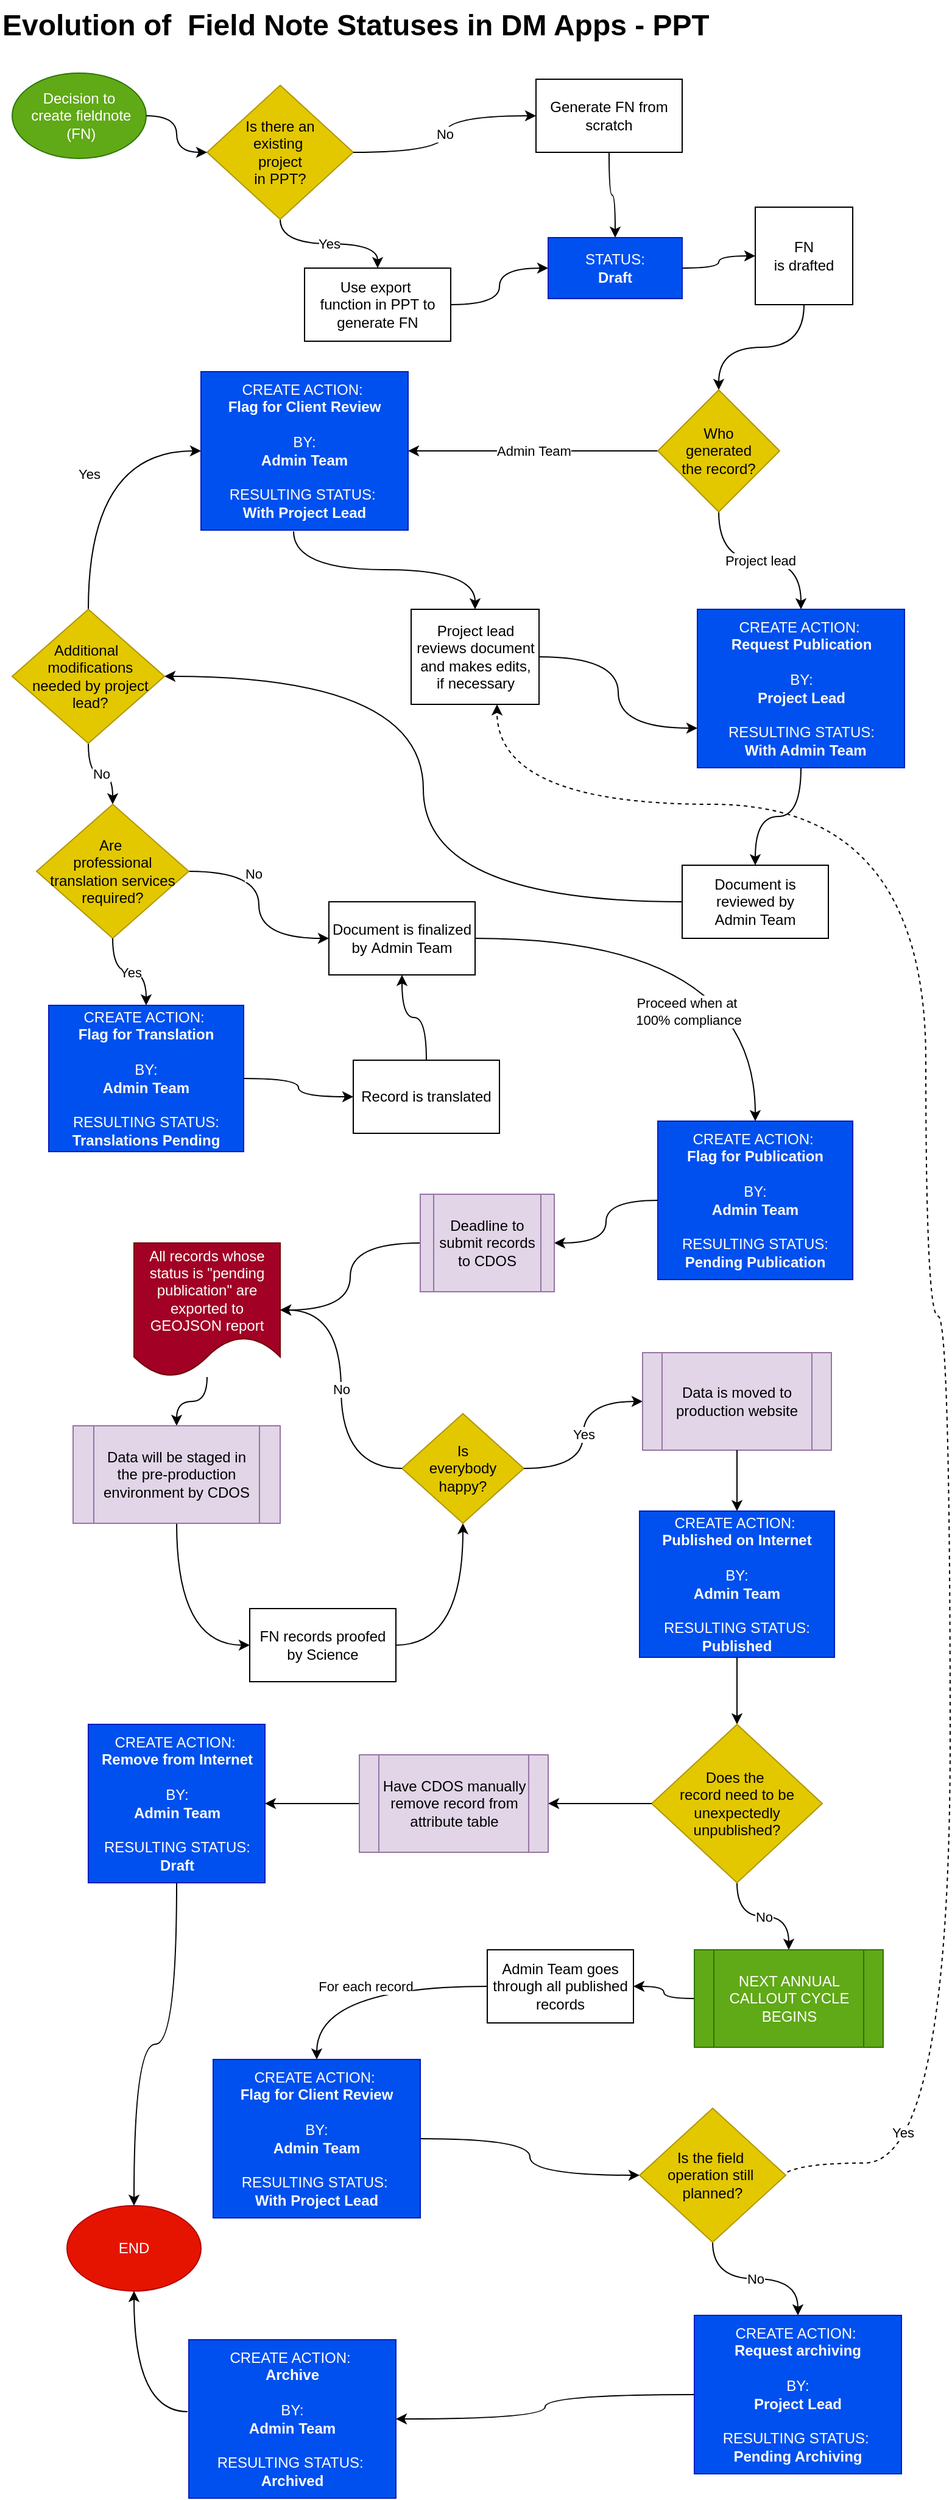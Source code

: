 <mxfile version="28.2.5">
  <diagram name="Page-1" id="UTPjxnOcEQ-sJrjJlPBk">
    <mxGraphModel dx="1133" dy="602" grid="1" gridSize="10" guides="1" tooltips="1" connect="1" arrows="1" fold="1" page="1" pageScale="1" pageWidth="827" pageHeight="1169" math="0" shadow="0">
      <root>
        <mxCell id="0" />
        <mxCell id="1" parent="0" />
        <mxCell id="peULVuYx7uYCcGxrmFzm-1" value="&lt;h1 style=&quot;margin-top: 0px;&quot;&gt;Evolution of&amp;nbsp; Field Note Statuses in DM Apps - PPT&lt;/h1&gt;&lt;p&gt;&lt;br&gt;&lt;/p&gt;" style="text;html=1;whiteSpace=wrap;overflow=hidden;rounded=0;" parent="1" vertex="1">
          <mxGeometry x="30" y="10" width="690" height="120" as="geometry" />
        </mxCell>
        <mxCell id="U9ddc2uA0Kco6e5S1l6d-1" value="Decision&lt;span style=&quot;background-color: transparent;&quot;&gt;&amp;nbsp;to&lt;/span&gt;&lt;div&gt;&lt;span style=&quot;background-color: transparent;&quot;&gt;&amp;nbsp;create&amp;nbsp;&lt;/span&gt;&lt;span style=&quot;background-color: transparent;&quot;&gt;fieldnote&lt;/span&gt;&lt;div&gt;&lt;span style=&quot;background-color: transparent;&quot;&gt;&amp;nbsp;(FN)&lt;/span&gt;&lt;/div&gt;&lt;/div&gt;" style="ellipse;whiteSpace=wrap;html=1;fillColor=light-dark(#60A917,#99FF99);fontColor=light-dark(#FFFFFF,#000000);strokeColor=#2D7600;" vertex="1" parent="1">
          <mxGeometry x="40" y="70" width="110" height="70" as="geometry" />
        </mxCell>
        <mxCell id="U9ddc2uA0Kco6e5S1l6d-12" value="" style="edgeStyle=orthogonalEdgeStyle;rounded=0;orthogonalLoop=1;jettySize=auto;html=1;curved=1;" edge="1" parent="1" source="U9ddc2uA0Kco6e5S1l6d-16" target="U9ddc2uA0Kco6e5S1l6d-7">
          <mxGeometry relative="1" as="geometry" />
        </mxCell>
        <mxCell id="U9ddc2uA0Kco6e5S1l6d-15" value="Yes" style="edgeStyle=orthogonalEdgeStyle;rounded=0;orthogonalLoop=1;jettySize=auto;html=1;curved=1;" edge="1" parent="1" source="U9ddc2uA0Kco6e5S1l6d-2" target="U9ddc2uA0Kco6e5S1l6d-14">
          <mxGeometry relative="1" as="geometry" />
        </mxCell>
        <mxCell id="U9ddc2uA0Kco6e5S1l6d-2" value="Is there an&lt;div&gt;existing&amp;nbsp;&lt;/div&gt;&lt;div&gt;project&lt;/div&gt;&lt;div&gt;in PPT?&lt;/div&gt;" style="rhombus;whiteSpace=wrap;html=1;fillColor=light-dark(#E3C800,#FFFF99);fontColor=light-dark(#000000,#000000);strokeColor=#B09500;" vertex="1" parent="1">
          <mxGeometry x="200" y="80" width="120" height="110" as="geometry" />
        </mxCell>
        <mxCell id="U9ddc2uA0Kco6e5S1l6d-19" style="edgeStyle=orthogonalEdgeStyle;rounded=0;orthogonalLoop=1;jettySize=auto;html=1;curved=1;" edge="1" parent="1" source="U9ddc2uA0Kco6e5S1l6d-3" target="U9ddc2uA0Kco6e5S1l6d-4">
          <mxGeometry relative="1" as="geometry" />
        </mxCell>
        <mxCell id="U9ddc2uA0Kco6e5S1l6d-3" value="FN&lt;div&gt;is drafted&lt;/div&gt;" style="whiteSpace=wrap;html=1;aspect=fixed;" vertex="1" parent="1">
          <mxGeometry x="650" y="180" width="80" height="80" as="geometry" />
        </mxCell>
        <mxCell id="U9ddc2uA0Kco6e5S1l6d-21" value="Admin Team" style="edgeStyle=orthogonalEdgeStyle;rounded=0;orthogonalLoop=1;jettySize=auto;html=1;curved=1;" edge="1" parent="1" source="U9ddc2uA0Kco6e5S1l6d-4" target="U9ddc2uA0Kco6e5S1l6d-6">
          <mxGeometry relative="1" as="geometry">
            <mxPoint x="537.5" y="360" as="targetPoint" />
          </mxGeometry>
        </mxCell>
        <mxCell id="U9ddc2uA0Kco6e5S1l6d-22" value="Project lead" style="edgeStyle=orthogonalEdgeStyle;rounded=0;orthogonalLoop=1;jettySize=auto;html=1;curved=1;" edge="1" parent="1" source="U9ddc2uA0Kco6e5S1l6d-4" target="U9ddc2uA0Kco6e5S1l6d-5">
          <mxGeometry relative="1" as="geometry" />
        </mxCell>
        <mxCell id="U9ddc2uA0Kco6e5S1l6d-4" value="Who&lt;div&gt;&lt;span style=&quot;background-color: transparent;&quot;&gt;generated&lt;/span&gt;&lt;div&gt;the&lt;span style=&quot;background-color: transparent;&quot;&gt;&amp;nbsp;record?&lt;/span&gt;&lt;/div&gt;&lt;/div&gt;" style="rhombus;whiteSpace=wrap;html=1;fillColor=light-dark(#E3C800,#FFFF99);fontColor=light-dark(#000000,#000000);strokeColor=#B09500;" vertex="1" parent="1">
          <mxGeometry x="570" y="330" width="100" height="100" as="geometry" />
        </mxCell>
        <mxCell id="U9ddc2uA0Kco6e5S1l6d-29" value="" style="edgeStyle=orthogonalEdgeStyle;rounded=0;orthogonalLoop=1;jettySize=auto;html=1;curved=1;" edge="1" parent="1" source="U9ddc2uA0Kco6e5S1l6d-5" target="U9ddc2uA0Kco6e5S1l6d-28">
          <mxGeometry relative="1" as="geometry" />
        </mxCell>
        <mxCell id="U9ddc2uA0Kco6e5S1l6d-5" value="CREATE ACTION:&amp;nbsp;&lt;div&gt;&lt;b&gt;Request Publication&lt;/b&gt;&lt;/div&gt;&lt;div&gt;&lt;b&gt;&lt;br&gt;&lt;/b&gt;&lt;div&gt;&lt;div&gt;BY:&lt;/div&gt;&lt;div&gt;&lt;b&gt;Project Lead&lt;/b&gt;&lt;/div&gt;&lt;/div&gt;&lt;div&gt;&lt;b&gt;&lt;br&gt;&lt;/b&gt;&lt;/div&gt;&lt;div&gt;&lt;span style=&quot;background-color: transparent;&quot;&gt;RESULTING STATUS&lt;/span&gt;:&lt;/div&gt;&lt;div&gt;&amp;nbsp; &lt;b&gt;With Admin Team&lt;/b&gt;&lt;/div&gt;&lt;/div&gt;" style="rounded=0;whiteSpace=wrap;html=1;fillColor=light-dark(#0050EF,#170FFF);fontColor=light-dark(#FFFFFF,#FFFFFF);strokeColor=#001DBC;" vertex="1" parent="1">
          <mxGeometry x="602.5" y="510" width="170" height="130" as="geometry" />
        </mxCell>
        <mxCell id="U9ddc2uA0Kco6e5S1l6d-6" value="CREATE ACTION:&amp;nbsp;&lt;div&gt;&lt;b&gt;Flag for Client Review&lt;/b&gt;&lt;/div&gt;&lt;div&gt;&lt;b&gt;&lt;br&gt;&lt;/b&gt;&lt;/div&gt;&lt;div&gt;BY:&lt;/div&gt;&lt;div&gt;&lt;b&gt;Admin Team&lt;/b&gt;&lt;/div&gt;&lt;div&gt;&lt;b&gt;&lt;br&gt;&lt;/b&gt;&lt;div&gt;RESULTING STATUS:&amp;nbsp;&lt;/div&gt;&lt;div&gt;&lt;b&gt;With Project Lead&lt;/b&gt;&lt;/div&gt;&lt;/div&gt;" style="rounded=0;whiteSpace=wrap;html=1;fillColor=light-dark(#0050EF,#170FFF);fontColor=light-dark(#FFFFFF,#FFFFFF);strokeColor=#001DBC;" vertex="1" parent="1">
          <mxGeometry x="195" y="315" width="170" height="130" as="geometry" />
        </mxCell>
        <mxCell id="U9ddc2uA0Kco6e5S1l6d-13" value="" style="edgeStyle=orthogonalEdgeStyle;rounded=0;orthogonalLoop=1;jettySize=auto;html=1;curved=1;" edge="1" parent="1" source="U9ddc2uA0Kco6e5S1l6d-7" target="U9ddc2uA0Kco6e5S1l6d-3">
          <mxGeometry relative="1" as="geometry" />
        </mxCell>
        <mxCell id="U9ddc2uA0Kco6e5S1l6d-7" value="&lt;div&gt;&lt;font style=&quot;&quot;&gt;&lt;span style=&quot;background-color: transparent;&quot;&gt;&lt;font style=&quot;&quot;&gt;STATUS&lt;/font&gt;&lt;/span&gt;&lt;span style=&quot;background-color: transparent;&quot;&gt;:&lt;/span&gt;&lt;/font&gt;&lt;/div&gt;&lt;div&gt;&lt;b&gt;Draft&lt;/b&gt;&lt;/div&gt;" style="rounded=0;whiteSpace=wrap;html=1;fillColor=light-dark(#0050EF,#170FFF);fontColor=light-dark(#FFFFFF,#FFFFFF);strokeColor=#001DBC;" vertex="1" parent="1">
          <mxGeometry x="480" y="205" width="110" height="50" as="geometry" />
        </mxCell>
        <mxCell id="U9ddc2uA0Kco6e5S1l6d-10" value="" style="endArrow=classic;html=1;rounded=0;exitX=1;exitY=0.5;exitDx=0;exitDy=0;entryX=0;entryY=0.5;entryDx=0;entryDy=0;edgeStyle=orthogonalEdgeStyle;curved=1;" edge="1" parent="1" source="U9ddc2uA0Kco6e5S1l6d-1" target="U9ddc2uA0Kco6e5S1l6d-2">
          <mxGeometry width="50" height="50" relative="1" as="geometry">
            <mxPoint x="520" y="450" as="sourcePoint" />
            <mxPoint x="570" y="400" as="targetPoint" />
          </mxGeometry>
        </mxCell>
        <mxCell id="U9ddc2uA0Kco6e5S1l6d-18" style="edgeStyle=orthogonalEdgeStyle;rounded=0;orthogonalLoop=1;jettySize=auto;html=1;curved=1;" edge="1" parent="1" source="U9ddc2uA0Kco6e5S1l6d-14" target="U9ddc2uA0Kco6e5S1l6d-7">
          <mxGeometry relative="1" as="geometry" />
        </mxCell>
        <mxCell id="U9ddc2uA0Kco6e5S1l6d-14" value="Use export&amp;nbsp;&lt;div&gt;function in PPT to generate FN&lt;/div&gt;" style="whiteSpace=wrap;html=1;" vertex="1" parent="1">
          <mxGeometry x="280" y="230" width="120" height="60" as="geometry" />
        </mxCell>
        <mxCell id="U9ddc2uA0Kco6e5S1l6d-17" value="No" style="edgeStyle=orthogonalEdgeStyle;rounded=0;orthogonalLoop=1;jettySize=auto;html=1;curved=1;" edge="1" parent="1" source="U9ddc2uA0Kco6e5S1l6d-2" target="U9ddc2uA0Kco6e5S1l6d-16">
          <mxGeometry relative="1" as="geometry">
            <mxPoint x="350" y="125" as="sourcePoint" />
            <mxPoint x="530" y="125" as="targetPoint" />
          </mxGeometry>
        </mxCell>
        <mxCell id="U9ddc2uA0Kco6e5S1l6d-16" value="Generate FN from scratch" style="whiteSpace=wrap;html=1;" vertex="1" parent="1">
          <mxGeometry x="470" y="75" width="120" height="60" as="geometry" />
        </mxCell>
        <mxCell id="U9ddc2uA0Kco6e5S1l6d-27" style="edgeStyle=orthogonalEdgeStyle;rounded=0;orthogonalLoop=1;jettySize=auto;html=1;entryX=0;entryY=0.75;entryDx=0;entryDy=0;curved=1;" edge="1" parent="1" source="U9ddc2uA0Kco6e5S1l6d-25" target="U9ddc2uA0Kco6e5S1l6d-5">
          <mxGeometry relative="1" as="geometry" />
        </mxCell>
        <mxCell id="U9ddc2uA0Kco6e5S1l6d-25" value="Project lead reviews document and makes&amp;nbsp;&lt;span style=&quot;background-color: transparent; color: light-dark(rgb(0, 0, 0), rgb(255, 255, 255));&quot;&gt;edits,&lt;/span&gt;&lt;div&gt;&lt;span style=&quot;background-color: transparent; color: light-dark(rgb(0, 0, 0), rgb(255, 255, 255));&quot;&gt;if necessary&lt;/span&gt;&lt;/div&gt;" style="rounded=0;whiteSpace=wrap;html=1;" vertex="1" parent="1">
          <mxGeometry x="367.5" y="510" width="105" height="78" as="geometry" />
        </mxCell>
        <mxCell id="U9ddc2uA0Kco6e5S1l6d-26" value="" style="edgeStyle=orthogonalEdgeStyle;rounded=0;orthogonalLoop=1;jettySize=auto;html=1;curved=1;exitX=0.447;exitY=1.008;exitDx=0;exitDy=0;exitPerimeter=0;" edge="1" parent="1" source="U9ddc2uA0Kco6e5S1l6d-6" target="U9ddc2uA0Kco6e5S1l6d-25">
          <mxGeometry relative="1" as="geometry" />
        </mxCell>
        <mxCell id="U9ddc2uA0Kco6e5S1l6d-33" style="edgeStyle=orthogonalEdgeStyle;rounded=0;orthogonalLoop=1;jettySize=auto;html=1;curved=1;entryX=1;entryY=0.5;entryDx=0;entryDy=0;" edge="1" parent="1" source="U9ddc2uA0Kco6e5S1l6d-28" target="U9ddc2uA0Kco6e5S1l6d-32">
          <mxGeometry relative="1" as="geometry" />
        </mxCell>
        <mxCell id="U9ddc2uA0Kco6e5S1l6d-28" value="Document is reviewed by&lt;div&gt;Admin Team&lt;/div&gt;" style="whiteSpace=wrap;html=1;rounded=0;" vertex="1" parent="1">
          <mxGeometry x="590" y="720" width="120" height="60" as="geometry" />
        </mxCell>
        <mxCell id="U9ddc2uA0Kco6e5S1l6d-30" value="Yes" style="edgeStyle=orthogonalEdgeStyle;rounded=0;orthogonalLoop=1;jettySize=auto;html=1;curved=1;entryX=0;entryY=0.5;entryDx=0;entryDy=0;exitX=0.5;exitY=0;exitDx=0;exitDy=0;" edge="1" parent="1" source="U9ddc2uA0Kco6e5S1l6d-32" target="U9ddc2uA0Kco6e5S1l6d-6">
          <mxGeometry relative="1" as="geometry">
            <mxPoint x="260" y="813" as="targetPoint" />
          </mxGeometry>
        </mxCell>
        <mxCell id="U9ddc2uA0Kco6e5S1l6d-31" value="No" style="edgeStyle=orthogonalEdgeStyle;rounded=0;orthogonalLoop=1;jettySize=auto;html=1;curved=1;exitX=0.5;exitY=1;exitDx=0;exitDy=0;entryX=0.5;entryY=0;entryDx=0;entryDy=0;" edge="1" parent="1" source="U9ddc2uA0Kco6e5S1l6d-32" target="U9ddc2uA0Kco6e5S1l6d-35">
          <mxGeometry relative="1" as="geometry">
            <mxPoint x="330" y="840" as="targetPoint" />
          </mxGeometry>
        </mxCell>
        <mxCell id="U9ddc2uA0Kco6e5S1l6d-32" value="Additional&amp;nbsp;&lt;div&gt;&amp;nbsp;modifications&lt;/div&gt;&lt;div&gt;&amp;nbsp;needed by project&lt;/div&gt;&lt;div&gt;&amp;nbsp;lead?&lt;/div&gt;" style="rhombus;whiteSpace=wrap;html=1;fillColor=light-dark(#E3C800,#FFFF99);fontColor=light-dark(#000000,#000000);strokeColor=#B09500;" vertex="1" parent="1">
          <mxGeometry x="40" y="510" width="125" height="110" as="geometry" />
        </mxCell>
        <mxCell id="U9ddc2uA0Kco6e5S1l6d-98" value="No" style="edgeStyle=orthogonalEdgeStyle;rounded=0;orthogonalLoop=1;jettySize=auto;html=1;curved=1;" edge="1" parent="1" source="U9ddc2uA0Kco6e5S1l6d-35" target="U9ddc2uA0Kco6e5S1l6d-96">
          <mxGeometry x="-0.3" y="-5" relative="1" as="geometry">
            <mxPoint as="offset" />
          </mxGeometry>
        </mxCell>
        <mxCell id="U9ddc2uA0Kco6e5S1l6d-35" value="Are&amp;nbsp;&lt;div&gt;professional translation services required?&lt;/div&gt;" style="rhombus;whiteSpace=wrap;html=1;fillColor=light-dark(#E3C800,#FFFF99);fontColor=light-dark(#000000,#000000);strokeColor=#B09500;" vertex="1" parent="1">
          <mxGeometry x="60" y="670" width="125" height="110" as="geometry" />
        </mxCell>
        <mxCell id="U9ddc2uA0Kco6e5S1l6d-36" value="Yes" style="edgeStyle=orthogonalEdgeStyle;rounded=0;orthogonalLoop=1;jettySize=auto;html=1;curved=1;" edge="1" parent="1" target="U9ddc2uA0Kco6e5S1l6d-37" source="U9ddc2uA0Kco6e5S1l6d-35">
          <mxGeometry relative="1" as="geometry">
            <mxPoint x="414" y="815" as="sourcePoint" />
            <mxPoint x="726.5" y="920" as="targetPoint" />
          </mxGeometry>
        </mxCell>
        <mxCell id="U9ddc2uA0Kco6e5S1l6d-39" value="" style="edgeStyle=orthogonalEdgeStyle;rounded=0;orthogonalLoop=1;jettySize=auto;html=1;curved=1;entryX=0;entryY=0.5;entryDx=0;entryDy=0;" edge="1" parent="1" source="U9ddc2uA0Kco6e5S1l6d-37" target="U9ddc2uA0Kco6e5S1l6d-38">
          <mxGeometry relative="1" as="geometry" />
        </mxCell>
        <mxCell id="U9ddc2uA0Kco6e5S1l6d-37" value="CREATE ACTION:&amp;nbsp;&lt;div&gt;&lt;b&gt;Flag for Translation&lt;/b&gt;&lt;/div&gt;&lt;div&gt;&lt;b&gt;&lt;br&gt;&lt;/b&gt;&lt;/div&gt;&lt;div&gt;&lt;div&gt;BY:&lt;/div&gt;&lt;div&gt;&lt;b&gt;Admin Team&lt;/b&gt;&lt;/div&gt;&lt;/div&gt;&lt;div&gt;&lt;b&gt;&lt;br&gt;&lt;/b&gt;&lt;div&gt;RESULTING STATUS:&lt;/div&gt;&lt;div&gt;&lt;b&gt;Translations Pending&lt;/b&gt;&lt;/div&gt;&lt;/div&gt;" style="rounded=0;whiteSpace=wrap;html=1;fillColor=light-dark(#0050EF,#170FFF);fontColor=light-dark(#FFFFFF,#FFFFFF);strokeColor=#001DBC;" vertex="1" parent="1">
          <mxGeometry x="70" y="835" width="160" height="120" as="geometry" />
        </mxCell>
        <mxCell id="U9ddc2uA0Kco6e5S1l6d-40" style="edgeStyle=orthogonalEdgeStyle;rounded=0;orthogonalLoop=1;jettySize=auto;html=1;curved=1;" edge="1" parent="1" source="U9ddc2uA0Kco6e5S1l6d-38" target="U9ddc2uA0Kco6e5S1l6d-96">
          <mxGeometry relative="1" as="geometry">
            <mxPoint x="570" y="900" as="targetPoint" />
          </mxGeometry>
        </mxCell>
        <mxCell id="U9ddc2uA0Kco6e5S1l6d-38" value="Record is translated" style="whiteSpace=wrap;html=1;rounded=0;" vertex="1" parent="1">
          <mxGeometry x="320" y="880" width="120" height="60" as="geometry" />
        </mxCell>
        <mxCell id="U9ddc2uA0Kco6e5S1l6d-45" value="" style="edgeStyle=orthogonalEdgeStyle;rounded=0;orthogonalLoop=1;jettySize=auto;html=1;curved=1;" edge="1" parent="1" source="U9ddc2uA0Kco6e5S1l6d-48" target="U9ddc2uA0Kco6e5S1l6d-50">
          <mxGeometry relative="1" as="geometry">
            <mxPoint x="310" y="1145" as="targetPoint" />
          </mxGeometry>
        </mxCell>
        <mxCell id="U9ddc2uA0Kco6e5S1l6d-46" value="CREATE ACTION:&amp;nbsp;&lt;div&gt;&lt;b&gt;Flag for Publication&lt;/b&gt;&lt;/div&gt;&lt;div&gt;&lt;div&gt;&lt;br&gt;&lt;/div&gt;&lt;div&gt;BY:&lt;/div&gt;&lt;div&gt;&lt;b&gt;Admin Team&lt;/b&gt;&lt;/div&gt;&lt;div&gt;&lt;b&gt;&lt;br&gt;&lt;/b&gt;&lt;/div&gt;&lt;div&gt;RESULTING STATUS:&lt;/div&gt;&lt;div&gt;&lt;b&gt;Pending Publication&lt;/b&gt;&lt;/div&gt;&lt;/div&gt;" style="rounded=0;whiteSpace=wrap;html=1;fillColor=light-dark(#0050EF,#170FFF);fontColor=light-dark(#FFFFFF,#FFFFFF);strokeColor=#001DBC;" vertex="1" parent="1">
          <mxGeometry x="570" y="930" width="160" height="130" as="geometry" />
        </mxCell>
        <mxCell id="U9ddc2uA0Kco6e5S1l6d-49" value="" style="edgeStyle=orthogonalEdgeStyle;rounded=0;orthogonalLoop=1;jettySize=auto;html=1;curved=1;" edge="1" parent="1" source="U9ddc2uA0Kco6e5S1l6d-46" target="U9ddc2uA0Kco6e5S1l6d-48">
          <mxGeometry relative="1" as="geometry">
            <mxPoint x="630" y="1038" as="sourcePoint" />
            <mxPoint x="310" y="1110" as="targetPoint" />
          </mxGeometry>
        </mxCell>
        <mxCell id="U9ddc2uA0Kco6e5S1l6d-48" value="Deadline to submit records to CDOS" style="shape=process;whiteSpace=wrap;html=1;backgroundOutline=1;fillColor=#e1d5e7;strokeColor=#9673a6;" vertex="1" parent="1">
          <mxGeometry x="375" y="990" width="110" height="80" as="geometry" />
        </mxCell>
        <mxCell id="U9ddc2uA0Kco6e5S1l6d-52" value="" style="edgeStyle=orthogonalEdgeStyle;rounded=0;orthogonalLoop=1;jettySize=auto;html=1;curved=1;" edge="1" parent="1" source="U9ddc2uA0Kco6e5S1l6d-71" target="U9ddc2uA0Kco6e5S1l6d-51">
          <mxGeometry relative="1" as="geometry">
            <mxPoint x="150" y="1567.5" as="sourcePoint" />
          </mxGeometry>
        </mxCell>
        <mxCell id="U9ddc2uA0Kco6e5S1l6d-50" value="All records whose status is &quot;pending publication&quot; are exported to GEOJSON report" style="shape=document;whiteSpace=wrap;html=1;boundedLbl=1;fillColor=#a20025;strokeColor=#6F0000;fontColor=#ffffff;" vertex="1" parent="1">
          <mxGeometry x="140" y="1030" width="120" height="110" as="geometry" />
        </mxCell>
        <mxCell id="U9ddc2uA0Kco6e5S1l6d-83" value="For each record" style="edgeStyle=orthogonalEdgeStyle;rounded=0;orthogonalLoop=1;jettySize=auto;html=1;curved=1;" edge="1" parent="1" source="U9ddc2uA0Kco6e5S1l6d-51" target="U9ddc2uA0Kco6e5S1l6d-82">
          <mxGeometry relative="1" as="geometry" />
        </mxCell>
        <mxCell id="U9ddc2uA0Kco6e5S1l6d-51" value="Admin Team goes through all published records" style="whiteSpace=wrap;html=1;" vertex="1" parent="1">
          <mxGeometry x="430" y="1610" width="120" height="60" as="geometry" />
        </mxCell>
        <mxCell id="U9ddc2uA0Kco6e5S1l6d-54" value="" style="edgeStyle=orthogonalEdgeStyle;rounded=0;orthogonalLoop=1;jettySize=auto;html=1;curved=1;exitX=0.5;exitY=1;exitDx=0;exitDy=0;entryX=0;entryY=0.5;entryDx=0;entryDy=0;" edge="1" parent="1" source="U9ddc2uA0Kco6e5S1l6d-58" target="U9ddc2uA0Kco6e5S1l6d-61">
          <mxGeometry relative="1" as="geometry">
            <mxPoint x="180" y="1250" as="sourcePoint" />
            <mxPoint x="115" y="1350" as="targetPoint" />
          </mxGeometry>
        </mxCell>
        <mxCell id="U9ddc2uA0Kco6e5S1l6d-57" value="" style="edgeStyle=orthogonalEdgeStyle;rounded=0;orthogonalLoop=1;jettySize=auto;html=1;curved=1;entryX=0.5;entryY=0;entryDx=0;entryDy=0;" edge="1" parent="1" source="U9ddc2uA0Kco6e5S1l6d-50" target="U9ddc2uA0Kco6e5S1l6d-58">
          <mxGeometry relative="1" as="geometry">
            <mxPoint x="200" y="1140" as="sourcePoint" />
            <mxPoint x="180" y="1190" as="targetPoint" />
          </mxGeometry>
        </mxCell>
        <mxCell id="U9ddc2uA0Kco6e5S1l6d-58" value="Data will be staged in the pre-production environment by CDOS" style="shape=process;whiteSpace=wrap;html=1;backgroundOutline=1;fillColor=#e1d5e7;strokeColor=#9673a6;" vertex="1" parent="1">
          <mxGeometry x="90" y="1180" width="170" height="80" as="geometry" />
        </mxCell>
        <mxCell id="U9ddc2uA0Kco6e5S1l6d-61" value="FN records proofed by Science" style="whiteSpace=wrap;html=1;" vertex="1" parent="1">
          <mxGeometry x="235" y="1330" width="120" height="60" as="geometry" />
        </mxCell>
        <mxCell id="U9ddc2uA0Kco6e5S1l6d-63" value="" style="edgeStyle=orthogonalEdgeStyle;rounded=0;orthogonalLoop=1;jettySize=auto;html=1;curved=1;exitX=1;exitY=0.5;exitDx=0;exitDy=0;" edge="1" parent="1" source="U9ddc2uA0Kco6e5S1l6d-61" target="U9ddc2uA0Kco6e5S1l6d-62">
          <mxGeometry relative="1" as="geometry">
            <mxPoint x="190" y="1397.5" as="sourcePoint" />
            <mxPoint x="474" y="1330" as="targetPoint" />
          </mxGeometry>
        </mxCell>
        <mxCell id="U9ddc2uA0Kco6e5S1l6d-62" value="Is&lt;div&gt;everybody&lt;/div&gt;&lt;div&gt;happy&lt;span style=&quot;background-color: transparent;&quot;&gt;?&lt;/span&gt;&lt;/div&gt;" style="rhombus;whiteSpace=wrap;html=1;rounded=0;fillColor=light-dark(#E3C800,#FFFF99);fontColor=light-dark(#000000,#000000);strokeColor=#B09500;" vertex="1" parent="1">
          <mxGeometry x="360" y="1170" width="100" height="90" as="geometry" />
        </mxCell>
        <mxCell id="U9ddc2uA0Kco6e5S1l6d-65" value="Yes" style="edgeStyle=orthogonalEdgeStyle;rounded=0;orthogonalLoop=1;jettySize=auto;html=1;curved=1;" edge="1" parent="1" source="U9ddc2uA0Kco6e5S1l6d-62" target="U9ddc2uA0Kco6e5S1l6d-64">
          <mxGeometry relative="1" as="geometry">
            <mxPoint x="380" y="1395" as="sourcePoint" />
            <mxPoint x="474" y="1330" as="targetPoint" />
          </mxGeometry>
        </mxCell>
        <mxCell id="U9ddc2uA0Kco6e5S1l6d-64" value="Data is moved to production website" style="shape=process;whiteSpace=wrap;html=1;backgroundOutline=1;fillColor=#e1d5e7;strokeColor=#9673a6;" vertex="1" parent="1">
          <mxGeometry x="557.5" y="1120" width="155" height="80" as="geometry" />
        </mxCell>
        <mxCell id="U9ddc2uA0Kco6e5S1l6d-68" value="No" style="edgeStyle=orthogonalEdgeStyle;rounded=0;orthogonalLoop=1;jettySize=auto;html=1;curved=1;entryX=1;entryY=0.5;entryDx=0;entryDy=0;" edge="1" parent="1" source="U9ddc2uA0Kco6e5S1l6d-62" target="U9ddc2uA0Kco6e5S1l6d-50">
          <mxGeometry relative="1" as="geometry">
            <mxPoint x="400" y="1165" as="sourcePoint" />
            <mxPoint x="357" y="1275" as="targetPoint" />
          </mxGeometry>
        </mxCell>
        <mxCell id="U9ddc2uA0Kco6e5S1l6d-69" value="" style="edgeStyle=orthogonalEdgeStyle;rounded=0;orthogonalLoop=1;jettySize=auto;html=1;curved=1;" edge="1" parent="1" source="U9ddc2uA0Kco6e5S1l6d-64" target="U9ddc2uA0Kco6e5S1l6d-60">
          <mxGeometry relative="1" as="geometry">
            <mxPoint x="575" y="1330" as="sourcePoint" />
            <mxPoint x="950" y="1250" as="targetPoint" />
          </mxGeometry>
        </mxCell>
        <mxCell id="U9ddc2uA0Kco6e5S1l6d-60" value="CREATE ACTION:&amp;nbsp;&lt;div&gt;&lt;b&gt;Published on Internet&lt;/b&gt;&lt;/div&gt;&lt;div&gt;&lt;b&gt;&lt;br&gt;&lt;/b&gt;&lt;/div&gt;&lt;div&gt;&lt;div&gt;BY:&lt;/div&gt;&lt;div&gt;&lt;b&gt;Admin Team&lt;/b&gt;&lt;/div&gt;&lt;div&gt;&lt;b&gt;&lt;br&gt;&lt;/b&gt;&lt;/div&gt;&lt;div&gt;RESULTING STATUS:&lt;/div&gt;&lt;div&gt;&lt;b&gt;Published&lt;/b&gt;&lt;/div&gt;&lt;/div&gt;" style="rounded=0;whiteSpace=wrap;html=1;fillColor=light-dark(#0050EF,#170FFF);fontColor=light-dark(#FFFFFF,#FFFFFF);strokeColor=#001DBC;" vertex="1" parent="1">
          <mxGeometry x="555" y="1250" width="160" height="120" as="geometry" />
        </mxCell>
        <mxCell id="U9ddc2uA0Kco6e5S1l6d-72" value="No" style="edgeStyle=orthogonalEdgeStyle;rounded=0;orthogonalLoop=1;jettySize=auto;html=1;curved=1;" edge="1" parent="1" source="U9ddc2uA0Kco6e5S1l6d-73" target="U9ddc2uA0Kco6e5S1l6d-71">
          <mxGeometry relative="1" as="geometry">
            <mxPoint x="615" y="1365" as="sourcePoint" />
            <mxPoint x="580" y="1430" as="targetPoint" />
          </mxGeometry>
        </mxCell>
        <mxCell id="U9ddc2uA0Kco6e5S1l6d-71" value="NEXT ANNUAL CALLOUT CYCLE&lt;div&gt;BEGINS&lt;/div&gt;" style="shape=process;whiteSpace=wrap;html=1;backgroundOutline=1;fillColor=#60a917;strokeColor=#2D7600;fontColor=#ffffff;" vertex="1" parent="1">
          <mxGeometry x="600" y="1610" width="155" height="80" as="geometry" />
        </mxCell>
        <mxCell id="U9ddc2uA0Kco6e5S1l6d-74" value="" style="edgeStyle=orthogonalEdgeStyle;rounded=0;orthogonalLoop=1;jettySize=auto;html=1;curved=1;" edge="1" parent="1" source="U9ddc2uA0Kco6e5S1l6d-60" target="U9ddc2uA0Kco6e5S1l6d-73">
          <mxGeometry relative="1" as="geometry">
            <mxPoint x="615" y="1365" as="sourcePoint" />
            <mxPoint x="563" y="1590" as="targetPoint" />
          </mxGeometry>
        </mxCell>
        <mxCell id="U9ddc2uA0Kco6e5S1l6d-76" style="edgeStyle=orthogonalEdgeStyle;rounded=0;orthogonalLoop=1;jettySize=auto;html=1;curved=1;" edge="1" parent="1" source="U9ddc2uA0Kco6e5S1l6d-78" target="U9ddc2uA0Kco6e5S1l6d-75">
          <mxGeometry relative="1" as="geometry" />
        </mxCell>
        <mxCell id="U9ddc2uA0Kco6e5S1l6d-73" value="Does the&amp;nbsp;&lt;div&gt;record need to be unexpectedly unpublished?&lt;/div&gt;" style="rhombus;whiteSpace=wrap;html=1;rounded=0;fillColor=light-dark(#E3C800,#FFFF99);fontColor=light-dark(#000000,#000000);strokeColor=#B09500;" vertex="1" parent="1">
          <mxGeometry x="565" y="1425" width="140" height="130" as="geometry" />
        </mxCell>
        <mxCell id="U9ddc2uA0Kco6e5S1l6d-81" style="edgeStyle=orthogonalEdgeStyle;rounded=0;orthogonalLoop=1;jettySize=auto;html=1;curved=1;" edge="1" parent="1" source="U9ddc2uA0Kco6e5S1l6d-75" target="U9ddc2uA0Kco6e5S1l6d-80">
          <mxGeometry relative="1" as="geometry" />
        </mxCell>
        <mxCell id="U9ddc2uA0Kco6e5S1l6d-75" value="CREATE ACTION:&amp;nbsp;&lt;div&gt;&lt;b&gt;Remove from Internet&lt;/b&gt;&lt;/div&gt;&lt;div&gt;&lt;div&gt;&lt;br&gt;&lt;/div&gt;&lt;div&gt;BY:&lt;/div&gt;&lt;div&gt;&lt;b&gt;Admin Team&lt;/b&gt;&lt;/div&gt;&lt;div&gt;&lt;b&gt;&lt;br&gt;&lt;/b&gt;&lt;/div&gt;&lt;div&gt;RESULTING STATUS:&lt;/div&gt;&lt;div&gt;&lt;b&gt;Draft&lt;/b&gt;&lt;/div&gt;&lt;/div&gt;" style="rounded=0;whiteSpace=wrap;html=1;fillColor=light-dark(#0050EF,#170FFF);fontColor=light-dark(#FFFFFF,#FFFFFF);strokeColor=#001DBC;" vertex="1" parent="1">
          <mxGeometry x="102.5" y="1425" width="145" height="130" as="geometry" />
        </mxCell>
        <mxCell id="U9ddc2uA0Kco6e5S1l6d-79" value="" style="edgeStyle=orthogonalEdgeStyle;rounded=0;orthogonalLoop=1;jettySize=auto;html=1;curved=1;" edge="1" parent="1" source="U9ddc2uA0Kco6e5S1l6d-73" target="U9ddc2uA0Kco6e5S1l6d-78">
          <mxGeometry relative="1" as="geometry">
            <mxPoint x="570" y="1475" as="sourcePoint" />
            <mxPoint x="360" y="1528" as="targetPoint" />
          </mxGeometry>
        </mxCell>
        <mxCell id="U9ddc2uA0Kco6e5S1l6d-78" value="Have CDOS manually remove record from attribute table" style="shape=process;whiteSpace=wrap;html=1;backgroundOutline=1;fillColor=#e1d5e7;strokeColor=#9673a6;" vertex="1" parent="1">
          <mxGeometry x="325" y="1450" width="155" height="80" as="geometry" />
        </mxCell>
        <mxCell id="U9ddc2uA0Kco6e5S1l6d-80" value="END" style="ellipse;whiteSpace=wrap;html=1;fillColor=#e51400;fontColor=#ffffff;strokeColor=#B20000;" vertex="1" parent="1">
          <mxGeometry x="85" y="1820" width="110" height="70" as="geometry" />
        </mxCell>
        <mxCell id="U9ddc2uA0Kco6e5S1l6d-85" style="edgeStyle=orthogonalEdgeStyle;rounded=0;orthogonalLoop=1;jettySize=auto;html=1;curved=1;" edge="1" parent="1" source="U9ddc2uA0Kco6e5S1l6d-82" target="U9ddc2uA0Kco6e5S1l6d-84">
          <mxGeometry relative="1" as="geometry" />
        </mxCell>
        <mxCell id="U9ddc2uA0Kco6e5S1l6d-82" value="CREATE ACTION:&amp;nbsp;&lt;div&gt;&lt;b&gt;Flag for Client Review&lt;/b&gt;&lt;/div&gt;&lt;div&gt;&lt;b&gt;&lt;br&gt;&lt;/b&gt;&lt;/div&gt;&lt;div&gt;&lt;div&gt;BY:&lt;/div&gt;&lt;div&gt;&lt;b&gt;Admin Team&lt;/b&gt;&lt;/div&gt;&lt;/div&gt;&lt;div&gt;&lt;b&gt;&lt;br&gt;&lt;/b&gt;&lt;div&gt;RESULTING STATUS:&amp;nbsp;&lt;/div&gt;&lt;div&gt;&lt;b&gt;With Project Lead&lt;/b&gt;&lt;/div&gt;&lt;/div&gt;" style="rounded=0;whiteSpace=wrap;html=1;fillColor=light-dark(#0050EF,#170FFF);fontColor=light-dark(#FFFFFF,#FFFFFF);strokeColor=#001DBC;" vertex="1" parent="1">
          <mxGeometry x="205" y="1700" width="170" height="130" as="geometry" />
        </mxCell>
        <mxCell id="U9ddc2uA0Kco6e5S1l6d-87" value="No" style="edgeStyle=orthogonalEdgeStyle;rounded=0;orthogonalLoop=1;jettySize=auto;html=1;curved=1;" edge="1" parent="1" source="U9ddc2uA0Kco6e5S1l6d-84" target="U9ddc2uA0Kco6e5S1l6d-86">
          <mxGeometry relative="1" as="geometry" />
        </mxCell>
        <mxCell id="U9ddc2uA0Kco6e5S1l6d-93" value="Yes" style="edgeStyle=orthogonalEdgeStyle;rounded=0;orthogonalLoop=1;jettySize=auto;html=1;curved=1;exitX=0.95;exitY=0.555;exitDx=0;exitDy=0;exitPerimeter=0;dashed=1;" edge="1" parent="1" source="U9ddc2uA0Kco6e5S1l6d-84" target="U9ddc2uA0Kco6e5S1l6d-25">
          <mxGeometry x="-0.863" y="25" relative="1" as="geometry">
            <mxPoint x="820" y="1620" as="targetPoint" />
            <Array as="points">
              <mxPoint x="669" y="1785" />
              <mxPoint x="810" y="1785" />
              <mxPoint x="810" y="1090" />
              <mxPoint x="790" y="1090" />
              <mxPoint x="790" y="670" />
              <mxPoint x="438" y="670" />
            </Array>
            <mxPoint as="offset" />
          </mxGeometry>
        </mxCell>
        <mxCell id="U9ddc2uA0Kco6e5S1l6d-84" value="Is the field&amp;nbsp;&lt;div&gt;operation still&amp;nbsp;&lt;/div&gt;&lt;div&gt;planned?&lt;/div&gt;" style="rhombus;whiteSpace=wrap;html=1;rounded=0;fillColor=light-dark(#E3C800,#FFFF99);fontColor=light-dark(#000000,#000000);strokeColor=#B09500;" vertex="1" parent="1">
          <mxGeometry x="555" y="1740" width="120" height="110" as="geometry" />
        </mxCell>
        <mxCell id="U9ddc2uA0Kco6e5S1l6d-89" style="edgeStyle=orthogonalEdgeStyle;rounded=0;orthogonalLoop=1;jettySize=auto;html=1;curved=1;" edge="1" parent="1" source="U9ddc2uA0Kco6e5S1l6d-86" target="U9ddc2uA0Kco6e5S1l6d-90">
          <mxGeometry relative="1" as="geometry">
            <mxPoint x="680" y="1910" as="targetPoint" />
          </mxGeometry>
        </mxCell>
        <mxCell id="U9ddc2uA0Kco6e5S1l6d-86" value="CREATE ACTION:&amp;nbsp;&lt;div&gt;&lt;b&gt;Request archiving&lt;/b&gt;&lt;/div&gt;&lt;div&gt;&lt;div&gt;&lt;br&gt;&lt;/div&gt;&lt;div&gt;BY:&lt;/div&gt;&lt;div&gt;&lt;b&gt;Project Lead&lt;/b&gt;&lt;/div&gt;&lt;div&gt;&lt;b&gt;&lt;br&gt;&lt;/b&gt;&lt;/div&gt;&lt;div&gt;RESULTING STATUS:&amp;nbsp;&lt;/div&gt;&lt;div&gt;&lt;b&gt;Pending Archiving&lt;/b&gt;&lt;/div&gt;&lt;/div&gt;" style="rounded=0;whiteSpace=wrap;html=1;fillColor=light-dark(#0050EF,#170FFF);fontColor=light-dark(#FFFFFF,#FFFFFF);strokeColor=#001DBC;" vertex="1" parent="1">
          <mxGeometry x="600" y="1910" width="170" height="130" as="geometry" />
        </mxCell>
        <mxCell id="U9ddc2uA0Kco6e5S1l6d-91" style="edgeStyle=orthogonalEdgeStyle;rounded=0;orthogonalLoop=1;jettySize=auto;html=1;entryX=0.5;entryY=1;entryDx=0;entryDy=0;curved=1;exitX=-0.006;exitY=0.454;exitDx=0;exitDy=0;exitPerimeter=0;" edge="1" parent="1" source="U9ddc2uA0Kco6e5S1l6d-90" target="U9ddc2uA0Kco6e5S1l6d-80">
          <mxGeometry relative="1" as="geometry" />
        </mxCell>
        <mxCell id="U9ddc2uA0Kco6e5S1l6d-90" value="CREATE ACTION:&amp;nbsp;&lt;div&gt;&lt;b&gt;Archive&lt;/b&gt;&lt;/div&gt;&lt;div&gt;&lt;br&gt;&lt;/div&gt;&lt;div&gt;&lt;div&gt;BY:&lt;/div&gt;&lt;div&gt;&lt;b&gt;Admin Team&lt;/b&gt;&lt;/div&gt;&lt;div&gt;&lt;b&gt;&lt;br&gt;&lt;/b&gt;&lt;/div&gt;&lt;div&gt;RESULTING STATUS:&amp;nbsp;&lt;/div&gt;&lt;div&gt;&lt;b&gt;Archived&lt;/b&gt;&lt;/div&gt;&lt;/div&gt;" style="rounded=0;whiteSpace=wrap;html=1;fillColor=light-dark(#0050EF,#170FFF);fontColor=light-dark(#FFFFFF,#FFFFFF);strokeColor=#001DBC;" vertex="1" parent="1">
          <mxGeometry x="185" y="1930" width="170" height="130" as="geometry" />
        </mxCell>
        <mxCell id="U9ddc2uA0Kco6e5S1l6d-100" value="Proceed when at&amp;nbsp;&lt;div&gt;100% compliance&lt;/div&gt;" style="edgeStyle=orthogonalEdgeStyle;rounded=0;orthogonalLoop=1;jettySize=auto;html=1;exitX=1;exitY=0.5;exitDx=0;exitDy=0;curved=1;" edge="1" parent="1" source="U9ddc2uA0Kco6e5S1l6d-96" target="U9ddc2uA0Kco6e5S1l6d-46">
          <mxGeometry x="-0.081" y="-60" relative="1" as="geometry">
            <mxPoint as="offset" />
          </mxGeometry>
        </mxCell>
        <mxCell id="U9ddc2uA0Kco6e5S1l6d-96" value="Document is finalized by&amp;nbsp;&lt;span style=&quot;background-color: transparent; color: light-dark(rgb(0, 0, 0), rgb(255, 255, 255));&quot;&gt;Admin Team&lt;/span&gt;" style="whiteSpace=wrap;html=1;rounded=0;" vertex="1" parent="1">
          <mxGeometry x="300" y="750" width="120" height="60" as="geometry" />
        </mxCell>
      </root>
    </mxGraphModel>
  </diagram>
</mxfile>
